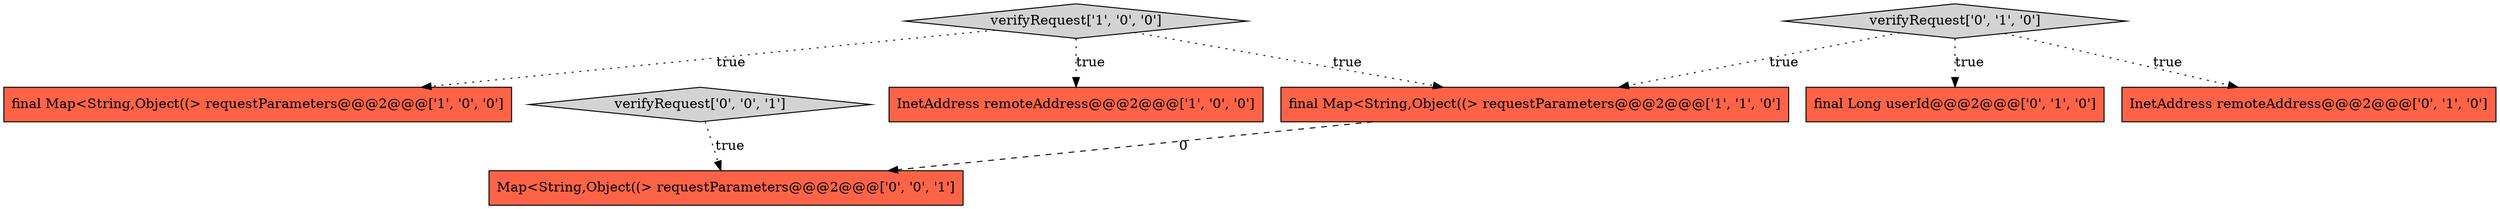 digraph {
2 [style = filled, label = "final Map<String,Object((> requestParameters@@@2@@@['1', '0', '0']", fillcolor = tomato, shape = box image = "AAA0AAABBB1BBB"];
1 [style = filled, label = "verifyRequest['1', '0', '0']", fillcolor = lightgray, shape = diamond image = "AAA0AAABBB1BBB"];
6 [style = filled, label = "final Long userId@@@2@@@['0', '1', '0']", fillcolor = tomato, shape = box image = "AAA0AAABBB2BBB"];
8 [style = filled, label = "Map<String,Object((> requestParameters@@@2@@@['0', '0', '1']", fillcolor = tomato, shape = box image = "AAA0AAABBB3BBB"];
5 [style = filled, label = "verifyRequest['0', '1', '0']", fillcolor = lightgray, shape = diamond image = "AAA0AAABBB2BBB"];
7 [style = filled, label = "verifyRequest['0', '0', '1']", fillcolor = lightgray, shape = diamond image = "AAA0AAABBB3BBB"];
4 [style = filled, label = "InetAddress remoteAddress@@@2@@@['0', '1', '0']", fillcolor = tomato, shape = box image = "AAA0AAABBB2BBB"];
3 [style = filled, label = "final Map<String,Object((> requestParameters@@@2@@@['1', '1', '0']", fillcolor = tomato, shape = box image = "AAA0AAABBB1BBB"];
0 [style = filled, label = "InetAddress remoteAddress@@@2@@@['1', '0', '0']", fillcolor = tomato, shape = box image = "AAA0AAABBB1BBB"];
1->2 [style = dotted, label="true"];
5->6 [style = dotted, label="true"];
1->3 [style = dotted, label="true"];
5->4 [style = dotted, label="true"];
3->8 [style = dashed, label="0"];
1->0 [style = dotted, label="true"];
5->3 [style = dotted, label="true"];
7->8 [style = dotted, label="true"];
}
